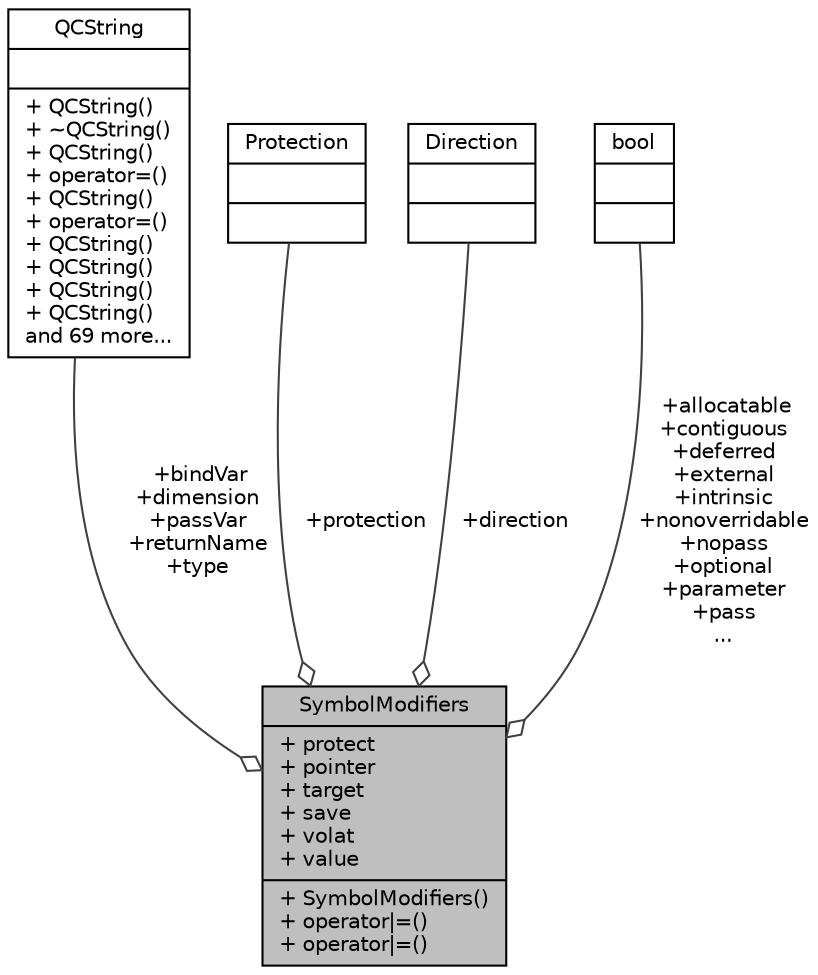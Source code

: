 digraph "SymbolModifiers"
{
 // LATEX_PDF_SIZE
  edge [fontname="Helvetica",fontsize="10",labelfontname="Helvetica",labelfontsize="10"];
  node [fontname="Helvetica",fontsize="10",shape=record];
  Node1 [label="{SymbolModifiers\n|+ protect\l+ pointer\l+ target\l+ save\l+ volat\l+ value\l|+ SymbolModifiers()\l+ operator\|=()\l+ operator\|=()\l}",height=0.2,width=0.4,color="black", fillcolor="grey75", style="filled", fontcolor="black",tooltip="Holds yyextra->modifiers (ie attributes) for one symbol (variable, function, etc)"];
  Node2 -> Node1 [color="grey25",fontsize="10",style="solid",label=" +bindVar\n+dimension\n+passVar\n+returnName\n+type" ,arrowhead="odiamond",fontname="Helvetica"];
  Node2 [label="{QCString\n||+ QCString()\l+ ~QCString()\l+ QCString()\l+ operator=()\l+ QCString()\l+ operator=()\l+ QCString()\l+ QCString()\l+ QCString()\l+ QCString()\land 69 more...\l}",height=0.2,width=0.4,color="black", fillcolor="white", style="filled",URL="$classQCString.html",tooltip=" "];
  Node3 -> Node1 [color="grey25",fontsize="10",style="solid",label=" +protection" ,arrowhead="odiamond",fontname="Helvetica"];
  Node3 [label="{Protection\n||}",height=0.2,width=0.4,color="black", fillcolor="white", style="filled",tooltip=" "];
  Node4 -> Node1 [color="grey25",fontsize="10",style="solid",label=" +direction" ,arrowhead="odiamond",fontname="Helvetica"];
  Node4 [label="{Direction\n||}",height=0.2,width=0.4,color="black", fillcolor="white", style="filled",tooltip=" "];
  Node5 -> Node1 [color="grey25",fontsize="10",style="solid",label=" +allocatable\n+contiguous\n+deferred\n+external\n+intrinsic\n+nonoverridable\n+nopass\n+optional\n+parameter\n+pass\n..." ,arrowhead="odiamond",fontname="Helvetica"];
  Node5 [label="{bool\n||}",height=0.2,width=0.4,color="black", fillcolor="white", style="filled",tooltip=" "];
}
